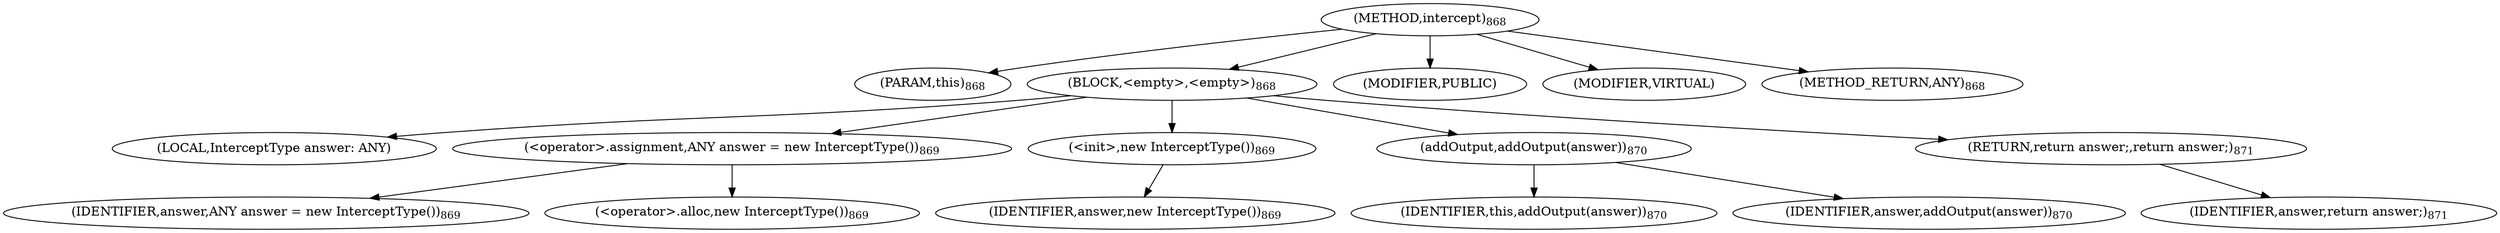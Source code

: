 digraph "intercept" {  
"1614" [label = <(METHOD,intercept)<SUB>868</SUB>> ]
"220" [label = <(PARAM,this)<SUB>868</SUB>> ]
"1615" [label = <(BLOCK,&lt;empty&gt;,&lt;empty&gt;)<SUB>868</SUB>> ]
"218" [label = <(LOCAL,InterceptType answer: ANY)> ]
"1616" [label = <(&lt;operator&gt;.assignment,ANY answer = new InterceptType())<SUB>869</SUB>> ]
"1617" [label = <(IDENTIFIER,answer,ANY answer = new InterceptType())<SUB>869</SUB>> ]
"1618" [label = <(&lt;operator&gt;.alloc,new InterceptType())<SUB>869</SUB>> ]
"1619" [label = <(&lt;init&gt;,new InterceptType())<SUB>869</SUB>> ]
"217" [label = <(IDENTIFIER,answer,new InterceptType())<SUB>869</SUB>> ]
"1620" [label = <(addOutput,addOutput(answer))<SUB>870</SUB>> ]
"219" [label = <(IDENTIFIER,this,addOutput(answer))<SUB>870</SUB>> ]
"1621" [label = <(IDENTIFIER,answer,addOutput(answer))<SUB>870</SUB>> ]
"1622" [label = <(RETURN,return answer;,return answer;)<SUB>871</SUB>> ]
"1623" [label = <(IDENTIFIER,answer,return answer;)<SUB>871</SUB>> ]
"1624" [label = <(MODIFIER,PUBLIC)> ]
"1625" [label = <(MODIFIER,VIRTUAL)> ]
"1626" [label = <(METHOD_RETURN,ANY)<SUB>868</SUB>> ]
  "1614" -> "220" 
  "1614" -> "1615" 
  "1614" -> "1624" 
  "1614" -> "1625" 
  "1614" -> "1626" 
  "1615" -> "218" 
  "1615" -> "1616" 
  "1615" -> "1619" 
  "1615" -> "1620" 
  "1615" -> "1622" 
  "1616" -> "1617" 
  "1616" -> "1618" 
  "1619" -> "217" 
  "1620" -> "219" 
  "1620" -> "1621" 
  "1622" -> "1623" 
}
